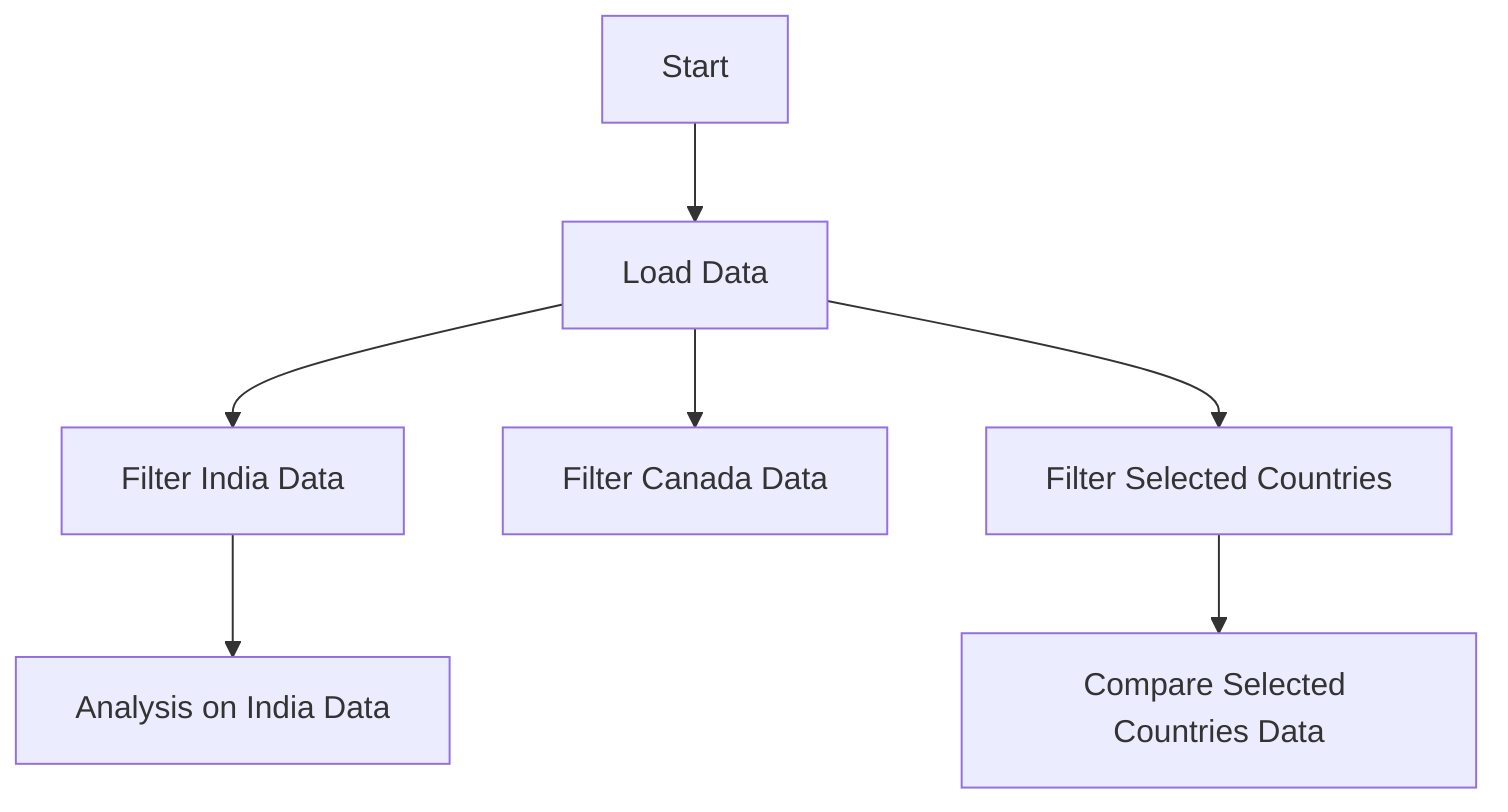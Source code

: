 %% This Mermaid diagram shows the workflow of the Vaccination Data Analysis Project
flowchart TD
    A[Start] --> B[Load Data]
    B --> C[Filter India Data]
    B --> D[Filter Canada Data]
    B --> E[Filter Selected Countries]
    C --> F[Analysis on India Data]
    E --> G[Compare Selected Countries Data]

    %% Node explanations
    %% A: Start of the process.
    %% B: Loading data from country_vaccinations.csv into DataFrame.
    %% C: Filtering India-specific data for detailed analysis.
    %% D: Filtering Canada-specific data; not explicitly used in analysis.
    %% E: Filtering data for selected countries (Canada, India, China, England, United States).
    %% F: Performing analysis specific to India using filtered data.
    %% G: Performing comparative analysis among selected countries.